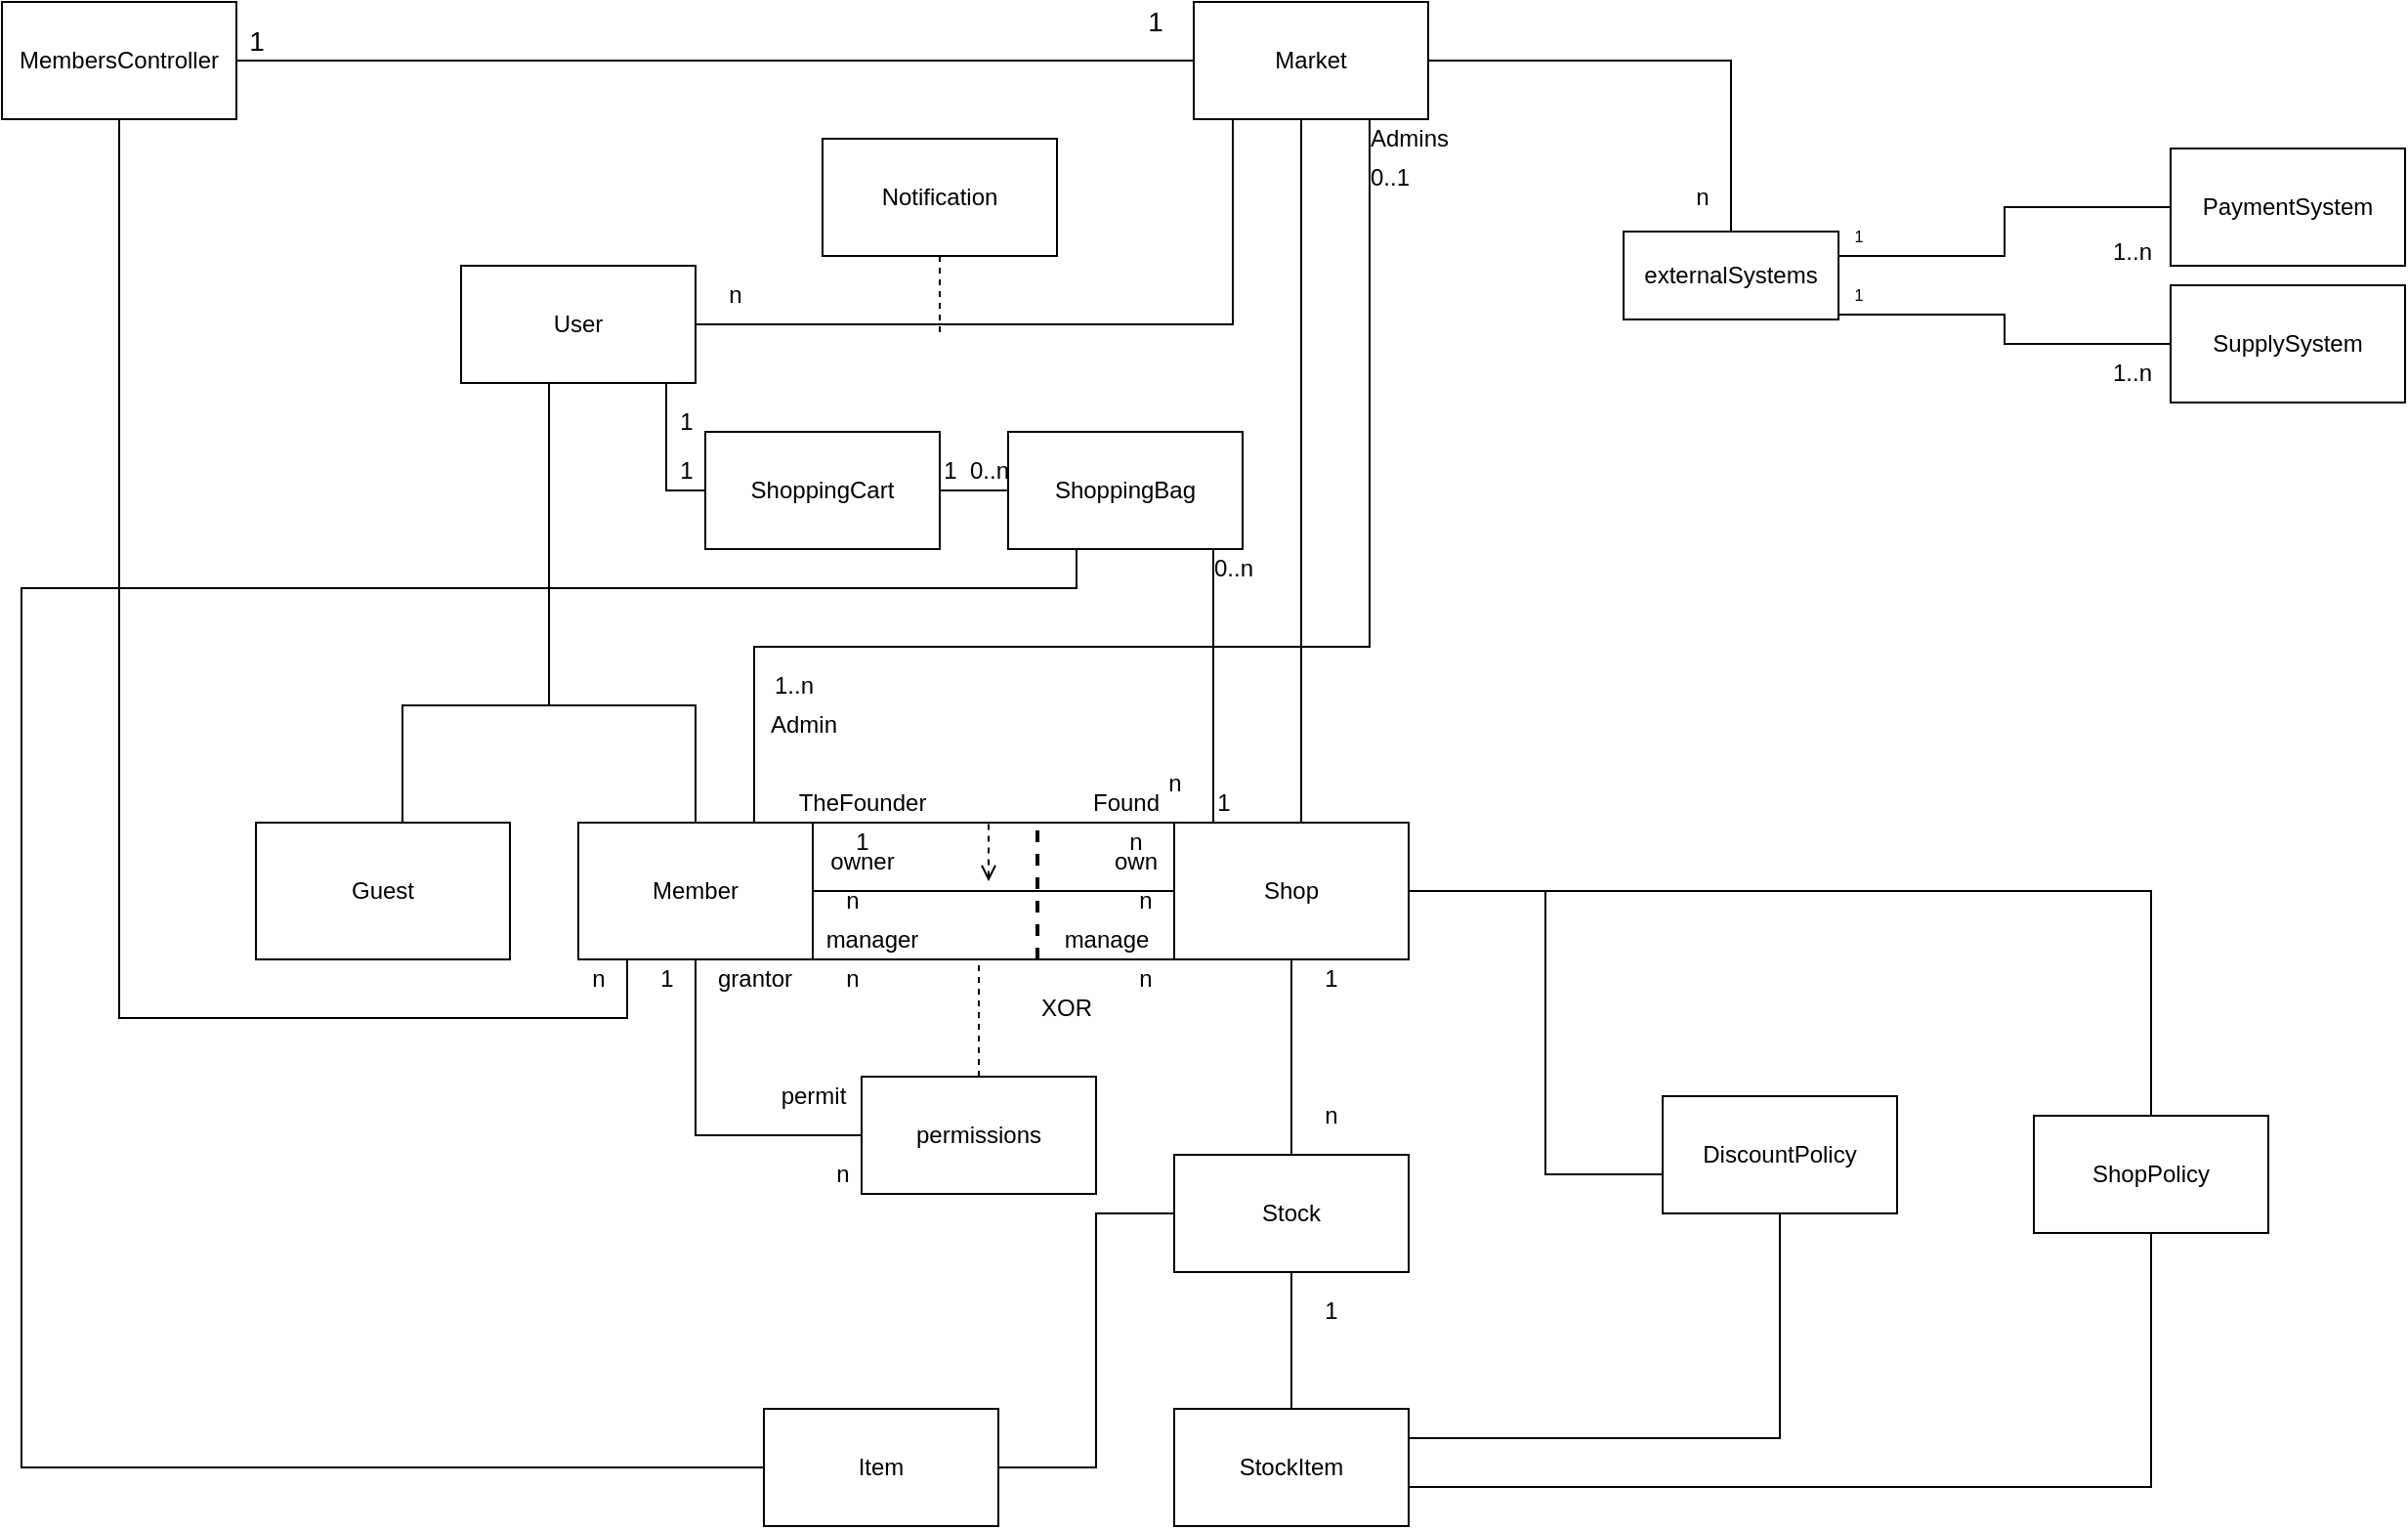 <mxfile version="17.4.0" type="device"><diagram id="XcT7lN81mdoubmjaXzaU" name="Page-1"><mxGraphModel dx="1422" dy="-338" grid="1" gridSize="10" guides="1" tooltips="1" connect="1" arrows="1" fold="1" page="1" pageScale="1" pageWidth="850" pageHeight="1100" math="0" shadow="0"><root><mxCell id="0"/><mxCell id="1" parent="0"/><mxCell id="7iDHC6POJdI7380oDwvH-84" style="edgeStyle=orthogonalEdgeStyle;rounded=0;orthogonalLoop=1;jettySize=auto;html=1;endArrow=none;endFill=0;" parent="1" source="7iDHC6POJdI7380oDwvH-85" target="7iDHC6POJdI7380oDwvH-121" edge="1"><mxGeometry relative="1" as="geometry"/></mxCell><mxCell id="7iDHC6POJdI7380oDwvH-85" value="Market" style="rounded=0;whiteSpace=wrap;html=1;" parent="1" vertex="1"><mxGeometry x="650" y="1310" width="120" height="60" as="geometry"/></mxCell><mxCell id="7iDHC6POJdI7380oDwvH-86" style="edgeStyle=orthogonalEdgeStyle;rounded=0;orthogonalLoop=1;jettySize=auto;html=1;strokeColor=#000000;endArrow=none;endFill=0;" parent="1" source="7iDHC6POJdI7380oDwvH-87" target="7iDHC6POJdI7380oDwvH-85" edge="1"><mxGeometry relative="1" as="geometry"><mxPoint x="575" y="1450" as="targetPoint"/><Array as="points"><mxPoint x="670" y="1475"/></Array></mxGeometry></mxCell><mxCell id="7iDHC6POJdI7380oDwvH-87" value="User" style="rounded=0;whiteSpace=wrap;html=1;" parent="1" vertex="1"><mxGeometry x="275" y="1445" width="120" height="60" as="geometry"/></mxCell><mxCell id="7iDHC6POJdI7380oDwvH-88" style="edgeStyle=orthogonalEdgeStyle;rounded=0;orthogonalLoop=1;jettySize=auto;html=1;endArrow=none;endFill=0;strokeColor=#000000;" parent="1" source="7iDHC6POJdI7380oDwvH-89" target="7iDHC6POJdI7380oDwvH-87" edge="1"><mxGeometry relative="1" as="geometry"><Array as="points"><mxPoint x="245" y="1670"/><mxPoint x="320" y="1670"/></Array></mxGeometry></mxCell><mxCell id="7iDHC6POJdI7380oDwvH-89" value="Guest" style="rounded=0;whiteSpace=wrap;html=1;" parent="1" vertex="1"><mxGeometry x="170" y="1730" width="130" height="70" as="geometry"/></mxCell><mxCell id="7iDHC6POJdI7380oDwvH-90" style="edgeStyle=orthogonalEdgeStyle;rounded=0;orthogonalLoop=1;jettySize=auto;html=1;endArrow=none;endFill=0;strokeColor=#000000;" parent="1" source="7iDHC6POJdI7380oDwvH-92" target="7iDHC6POJdI7380oDwvH-87" edge="1"><mxGeometry relative="1" as="geometry"><Array as="points"><mxPoint x="395" y="1670"/><mxPoint x="320" y="1670"/></Array></mxGeometry></mxCell><mxCell id="_pi3sCSErQmqbHS00bq9-2" style="edgeStyle=orthogonalEdgeStyle;rounded=0;orthogonalLoop=1;jettySize=auto;html=1;exitX=0.75;exitY=0;exitDx=0;exitDy=0;endArrow=none;endFill=0;" parent="1" source="7iDHC6POJdI7380oDwvH-92" target="7iDHC6POJdI7380oDwvH-85" edge="1"><mxGeometry relative="1" as="geometry"><Array as="points"><mxPoint x="425" y="1640"/><mxPoint x="740" y="1640"/></Array></mxGeometry></mxCell><mxCell id="7iDHC6POJdI7380oDwvH-92" value="Member" style="rounded=0;whiteSpace=wrap;html=1;" parent="1" vertex="1"><mxGeometry x="335" y="1730" width="120" height="70" as="geometry"/></mxCell><mxCell id="7iDHC6POJdI7380oDwvH-93" style="edgeStyle=orthogonalEdgeStyle;rounded=0;orthogonalLoop=1;jettySize=auto;html=1;endArrow=none;endFill=0;strokeColor=#000000;endSize=15;" parent="1" source="7iDHC6POJdI7380oDwvH-96" target="7iDHC6POJdI7380oDwvH-85" edge="1"><mxGeometry relative="1" as="geometry"><Array as="points"><mxPoint x="705" y="1640"/><mxPoint x="705" y="1640"/></Array></mxGeometry></mxCell><mxCell id="7iDHC6POJdI7380oDwvH-181" style="edgeStyle=orthogonalEdgeStyle;rounded=0;orthogonalLoop=1;jettySize=auto;html=1;endArrow=none;endFill=0;" parent="1" source="7iDHC6POJdI7380oDwvH-96" target="7iDHC6POJdI7380oDwvH-92" edge="1"><mxGeometry relative="1" as="geometry"><Array as="points"><mxPoint x="540" y="1730"/><mxPoint x="540" y="1730"/></Array></mxGeometry></mxCell><mxCell id="7iDHC6POJdI7380oDwvH-96" value="Shop" style="rounded=0;whiteSpace=wrap;html=1;" parent="1" vertex="1"><mxGeometry x="640" y="1730" width="120" height="70" as="geometry"/></mxCell><mxCell id="7iDHC6POJdI7380oDwvH-97" style="edgeStyle=orthogonalEdgeStyle;rounded=0;orthogonalLoop=1;jettySize=auto;html=1;endArrow=none;endFill=0;endSize=15;strokeColor=#000000;" parent="1" source="7iDHC6POJdI7380oDwvH-101" target="7iDHC6POJdI7380oDwvH-111" edge="1"><mxGeometry relative="1" as="geometry"/></mxCell><mxCell id="7iDHC6POJdI7380oDwvH-101" value="StockItem" style="rounded=0;whiteSpace=wrap;html=1;" parent="1" vertex="1"><mxGeometry x="640" y="2030" width="120" height="60" as="geometry"/></mxCell><mxCell id="7iDHC6POJdI7380oDwvH-102" value="1" style="text;html=1;align=center;verticalAlign=middle;resizable=0;points=[];autosize=1;strokeColor=none;fillColor=none;" parent="1" vertex="1"><mxGeometry x="710" y="1800" width="20" height="20" as="geometry"/></mxCell><mxCell id="7iDHC6POJdI7380oDwvH-103" value="1" style="text;html=1;align=center;verticalAlign=middle;resizable=0;points=[];autosize=1;strokeColor=none;fillColor=none;" parent="1" vertex="1"><mxGeometry x="710" y="1970" width="20" height="20" as="geometry"/></mxCell><mxCell id="7iDHC6POJdI7380oDwvH-104" value="1" style="text;html=1;align=center;verticalAlign=middle;resizable=0;points=[];autosize=1;strokeColor=none;fillColor=none;" parent="1" vertex="1"><mxGeometry x="655" y="1710" width="20" height="20" as="geometry"/></mxCell><mxCell id="7iDHC6POJdI7380oDwvH-105" style="edgeStyle=orthogonalEdgeStyle;rounded=0;orthogonalLoop=1;jettySize=auto;html=1;endArrow=none;endFill=0;startArrow=none;" parent="1" source="7iDHC6POJdI7380oDwvH-92" target="7iDHC6POJdI7380oDwvH-96" edge="1"><mxGeometry relative="1" as="geometry"><Array as="points"/><mxPoint x="460.0" y="1760" as="sourcePoint"/><mxPoint x="645.0" y="1760" as="targetPoint"/></mxGeometry></mxCell><mxCell id="7iDHC6POJdI7380oDwvH-106" style="edgeStyle=orthogonalEdgeStyle;rounded=0;orthogonalLoop=1;jettySize=auto;html=1;entryX=0.5;entryY=1;entryDx=0;entryDy=0;endArrow=none;endFill=0;" parent="1" source="7iDHC6POJdI7380oDwvH-107" target="7iDHC6POJdI7380oDwvH-92" edge="1"><mxGeometry relative="1" as="geometry"/></mxCell><mxCell id="7iDHC6POJdI7380oDwvH-107" value="&lt;span style=&quot;text-align: left&quot;&gt;permissions&lt;/span&gt;" style="rounded=0;whiteSpace=wrap;html=1;" parent="1" vertex="1"><mxGeometry x="480" y="1860" width="120" height="60" as="geometry"/></mxCell><mxCell id="7iDHC6POJdI7380oDwvH-108" value="n" style="text;html=1;align=center;verticalAlign=middle;resizable=0;points=[];autosize=1;strokeColor=none;fillColor=none;" parent="1" vertex="1"><mxGeometry x="405" y="1450" width="20" height="20" as="geometry"/></mxCell><mxCell id="7iDHC6POJdI7380oDwvH-110" style="edgeStyle=orthogonalEdgeStyle;rounded=0;orthogonalLoop=1;jettySize=auto;html=1;endArrow=none;endFill=0;endSize=15;strokeColor=#000000;" parent="1" source="7iDHC6POJdI7380oDwvH-111" target="7iDHC6POJdI7380oDwvH-96" edge="1"><mxGeometry relative="1" as="geometry"/></mxCell><mxCell id="7iDHC6POJdI7380oDwvH-229" style="edgeStyle=orthogonalEdgeStyle;rounded=0;orthogonalLoop=1;jettySize=auto;html=1;fontSize=14;endArrow=none;endFill=0;" parent="1" source="7iDHC6POJdI7380oDwvH-111" target="7iDHC6POJdI7380oDwvH-219" edge="1"><mxGeometry relative="1" as="geometry"><Array as="points"><mxPoint x="600" y="1930"/><mxPoint x="600" y="2060"/></Array></mxGeometry></mxCell><mxCell id="7iDHC6POJdI7380oDwvH-111" value="Stock" style="rounded=0;whiteSpace=wrap;html=1;" parent="1" vertex="1"><mxGeometry x="640" y="1900" width="120" height="60" as="geometry"/></mxCell><mxCell id="7iDHC6POJdI7380oDwvH-116" value="n" style="text;html=1;align=center;verticalAlign=middle;resizable=0;points=[];autosize=1;strokeColor=none;fillColor=none;" parent="1" vertex="1"><mxGeometry x="710" y="1870" width="20" height="20" as="geometry"/></mxCell><mxCell id="7iDHC6POJdI7380oDwvH-117" value="PaymentSystem" style="rounded=0;whiteSpace=wrap;html=1;" parent="1" vertex="1"><mxGeometry x="1150" y="1385" width="120" height="60" as="geometry"/></mxCell><mxCell id="7iDHC6POJdI7380oDwvH-118" value="SupplySystem&lt;br&gt;" style="rounded=0;whiteSpace=wrap;html=1;" parent="1" vertex="1"><mxGeometry x="1150" y="1455" width="120" height="60" as="geometry"/></mxCell><mxCell id="7iDHC6POJdI7380oDwvH-119" style="edgeStyle=orthogonalEdgeStyle;rounded=0;orthogonalLoop=1;jettySize=auto;html=1;endArrow=none;endFill=0;" parent="1" source="7iDHC6POJdI7380oDwvH-121" target="7iDHC6POJdI7380oDwvH-117" edge="1"><mxGeometry relative="1" as="geometry"><Array as="points"><mxPoint x="1065" y="1440"/><mxPoint x="1065" y="1415"/></Array></mxGeometry></mxCell><mxCell id="7iDHC6POJdI7380oDwvH-120" style="edgeStyle=orthogonalEdgeStyle;rounded=0;orthogonalLoop=1;jettySize=auto;html=1;endArrow=none;endFill=0;" parent="1" source="7iDHC6POJdI7380oDwvH-121" target="7iDHC6POJdI7380oDwvH-118" edge="1"><mxGeometry relative="1" as="geometry"><Array as="points"><mxPoint x="1065" y="1470"/><mxPoint x="1065" y="1485"/></Array></mxGeometry></mxCell><mxCell id="7iDHC6POJdI7380oDwvH-121" value="externalSystems" style="rounded=0;whiteSpace=wrap;html=1;" parent="1" vertex="1"><mxGeometry x="870" y="1427.5" width="110" height="45" as="geometry"/></mxCell><mxCell id="7iDHC6POJdI7380oDwvH-122" value="n" style="text;html=1;align=center;verticalAlign=middle;resizable=0;points=[];autosize=1;strokeColor=none;fillColor=none;" parent="1" vertex="1"><mxGeometry x="615" y="1760" width="20" height="20" as="geometry"/></mxCell><mxCell id="7iDHC6POJdI7380oDwvH-123" style="rounded=0;orthogonalLoop=1;jettySize=auto;html=1;endArrow=none;endFill=0;endSize=15;strokeColor=#000000;dashed=1;" parent="1" source="7iDHC6POJdI7380oDwvH-107" edge="1"><mxGeometry relative="1" as="geometry"><mxPoint x="800.0" y="1840" as="sourcePoint"/><mxPoint x="540" y="1800" as="targetPoint"/></mxGeometry></mxCell><mxCell id="7iDHC6POJdI7380oDwvH-124" value="own" style="text;html=1;align=center;verticalAlign=middle;resizable=0;points=[];autosize=1;strokeColor=none;fillColor=none;" parent="1" vertex="1"><mxGeometry x="600" y="1740" width="40" height="20" as="geometry"/></mxCell><mxCell id="7iDHC6POJdI7380oDwvH-125" value="owner" style="text;html=1;align=center;verticalAlign=middle;resizable=0;points=[];autosize=1;strokeColor=none;fillColor=none;" parent="1" vertex="1"><mxGeometry x="455" y="1740" width="50" height="20" as="geometry"/></mxCell><mxCell id="7iDHC6POJdI7380oDwvH-126" value="n" style="text;html=1;align=center;verticalAlign=middle;resizable=0;points=[];autosize=1;strokeColor=none;fillColor=none;" parent="1" vertex="1"><mxGeometry x="465" y="1760" width="20" height="20" as="geometry"/></mxCell><mxCell id="7iDHC6POJdI7380oDwvH-127" style="edgeStyle=orthogonalEdgeStyle;rounded=0;orthogonalLoop=1;jettySize=auto;html=1;endArrow=none;endFill=0;startArrow=none;" parent="1" source="7iDHC6POJdI7380oDwvH-92" edge="1"><mxGeometry relative="1" as="geometry"><mxPoint x="460.0" y="1800" as="sourcePoint"/><mxPoint x="645.0" y="1800" as="targetPoint"/><Array as="points"><mxPoint x="500" y="1800"/><mxPoint x="500" y="1800"/></Array></mxGeometry></mxCell><mxCell id="7iDHC6POJdI7380oDwvH-128" value="n" style="text;html=1;align=center;verticalAlign=middle;resizable=0;points=[];autosize=1;strokeColor=none;fillColor=none;" parent="1" vertex="1"><mxGeometry x="615" y="1800" width="20" height="20" as="geometry"/></mxCell><mxCell id="7iDHC6POJdI7380oDwvH-129" value="manage" style="text;html=1;align=center;verticalAlign=middle;resizable=0;points=[];autosize=1;strokeColor=none;fillColor=none;" parent="1" vertex="1"><mxGeometry x="575" y="1780" width="60" height="20" as="geometry"/></mxCell><mxCell id="7iDHC6POJdI7380oDwvH-130" value="manager" style="text;html=1;align=center;verticalAlign=middle;resizable=0;points=[];autosize=1;strokeColor=none;fillColor=none;" parent="1" vertex="1"><mxGeometry x="455" y="1780" width="60" height="20" as="geometry"/></mxCell><mxCell id="7iDHC6POJdI7380oDwvH-131" value="n" style="text;html=1;align=center;verticalAlign=middle;resizable=0;points=[];autosize=1;strokeColor=none;fillColor=none;" parent="1" vertex="1"><mxGeometry x="465" y="1800" width="20" height="20" as="geometry"/></mxCell><mxCell id="7iDHC6POJdI7380oDwvH-132" value="grantor" style="text;html=1;align=center;verticalAlign=middle;resizable=0;points=[];autosize=1;strokeColor=none;fillColor=none;" parent="1" vertex="1"><mxGeometry x="400" y="1800" width="50" height="20" as="geometry"/></mxCell><mxCell id="7iDHC6POJdI7380oDwvH-133" value="permit" style="text;html=1;align=center;verticalAlign=middle;resizable=0;points=[];autosize=1;strokeColor=none;fillColor=none;" parent="1" vertex="1"><mxGeometry x="430" y="1860" width="50" height="20" as="geometry"/></mxCell><mxCell id="7iDHC6POJdI7380oDwvH-134" value="n" style="text;html=1;align=center;verticalAlign=middle;resizable=0;points=[];autosize=1;strokeColor=none;fillColor=none;" parent="1" vertex="1"><mxGeometry x="460" y="1900" width="20" height="20" as="geometry"/></mxCell><mxCell id="7iDHC6POJdI7380oDwvH-135" value="1" style="text;html=1;align=center;verticalAlign=middle;resizable=0;points=[];autosize=1;strokeColor=none;fillColor=none;" parent="1" vertex="1"><mxGeometry x="370" y="1800" width="20" height="20" as="geometry"/></mxCell><mxCell id="7iDHC6POJdI7380oDwvH-137" value="&lt;span style=&quot;text-align: left&quot;&gt;Notification&lt;/span&gt;" style="rounded=0;whiteSpace=wrap;html=1;" parent="1" vertex="1"><mxGeometry x="460" y="1380" width="120" height="60" as="geometry"/></mxCell><mxCell id="7iDHC6POJdI7380oDwvH-138" style="rounded=0;orthogonalLoop=1;jettySize=auto;html=1;endArrow=none;endFill=0;endSize=15;strokeColor=#000000;dashed=1;" parent="1" source="7iDHC6POJdI7380oDwvH-137" edge="1"><mxGeometry relative="1" as="geometry"><mxPoint x="775.0" y="1310" as="sourcePoint"/><mxPoint x="520" y="1480" as="targetPoint"/></mxGeometry></mxCell><mxCell id="7iDHC6POJdI7380oDwvH-140" value="n" style="text;html=1;align=center;verticalAlign=middle;resizable=0;points=[];autosize=1;strokeColor=none;fillColor=none;" parent="1" vertex="1"><mxGeometry x="900" y="1400" width="20" height="20" as="geometry"/></mxCell><mxCell id="7iDHC6POJdI7380oDwvH-141" value="1..n" style="text;html=1;align=center;verticalAlign=middle;resizable=0;points=[];autosize=1;strokeColor=none;fillColor=none;" parent="1" vertex="1"><mxGeometry x="1110" y="1427.5" width="40" height="20" as="geometry"/></mxCell><mxCell id="7iDHC6POJdI7380oDwvH-142" value="1..n" style="text;html=1;align=center;verticalAlign=middle;resizable=0;points=[];autosize=1;strokeColor=none;fillColor=none;" parent="1" vertex="1"><mxGeometry x="1110" y="1490" width="40" height="20" as="geometry"/></mxCell><mxCell id="7iDHC6POJdI7380oDwvH-161" style="edgeStyle=orthogonalEdgeStyle;rounded=0;orthogonalLoop=1;jettySize=auto;html=1;endArrow=none;endFill=0;" parent="1" source="7iDHC6POJdI7380oDwvH-160" target="7iDHC6POJdI7380oDwvH-87" edge="1"><mxGeometry relative="1" as="geometry"><Array as="points"><mxPoint x="380" y="1560"/></Array></mxGeometry></mxCell><mxCell id="7iDHC6POJdI7380oDwvH-165" style="edgeStyle=orthogonalEdgeStyle;rounded=0;orthogonalLoop=1;jettySize=auto;html=1;endArrow=none;endFill=0;" parent="1" source="7iDHC6POJdI7380oDwvH-160" target="7iDHC6POJdI7380oDwvH-96" edge="1"><mxGeometry relative="1" as="geometry"><Array as="points"><mxPoint x="660" y="1560"/></Array></mxGeometry></mxCell><mxCell id="7iDHC6POJdI7380oDwvH-228" style="edgeStyle=orthogonalEdgeStyle;rounded=0;orthogonalLoop=1;jettySize=auto;html=1;fontSize=14;endArrow=none;endFill=0;" parent="1" source="7iDHC6POJdI7380oDwvH-160" target="7iDHC6POJdI7380oDwvH-219" edge="1"><mxGeometry relative="1" as="geometry"><Array as="points"><mxPoint x="590" y="1560"/><mxPoint x="590" y="1610"/><mxPoint x="50" y="1610"/><mxPoint x="50" y="2060"/></Array></mxGeometry></mxCell><mxCell id="7iDHC6POJdI7380oDwvH-160" value="ShoppingCart" style="rounded=0;whiteSpace=wrap;html=1;" parent="1" vertex="1"><mxGeometry x="400" y="1530" width="120" height="60" as="geometry"/></mxCell><mxCell id="7iDHC6POJdI7380oDwvH-162" value="1" style="text;html=1;align=center;verticalAlign=middle;resizable=0;points=[];autosize=1;strokeColor=none;fillColor=none;" parent="1" vertex="1"><mxGeometry x="380" y="1515" width="20" height="20" as="geometry"/></mxCell><mxCell id="7iDHC6POJdI7380oDwvH-163" value="1" style="text;html=1;align=center;verticalAlign=middle;resizable=0;points=[];autosize=1;strokeColor=none;fillColor=none;" parent="1" vertex="1"><mxGeometry x="380" y="1540" width="20" height="20" as="geometry"/></mxCell><mxCell id="7iDHC6POJdI7380oDwvH-166" value="1" style="text;html=1;align=center;verticalAlign=middle;resizable=0;points=[];autosize=1;strokeColor=none;fillColor=none;" parent="1" vertex="1"><mxGeometry x="550" y="1570" width="20" height="20" as="geometry"/></mxCell><mxCell id="7iDHC6POJdI7380oDwvH-167" value="n" style="text;html=1;align=center;verticalAlign=middle;resizable=0;points=[];autosize=1;strokeColor=none;fillColor=none;" parent="1" vertex="1"><mxGeometry x="630" y="1700" width="20" height="20" as="geometry"/></mxCell><mxCell id="7iDHC6POJdI7380oDwvH-182" value="TheFounder" style="text;html=1;align=center;verticalAlign=middle;resizable=0;points=[];autosize=1;strokeColor=none;fillColor=none;" parent="1" vertex="1"><mxGeometry x="440" y="1710" width="80" height="20" as="geometry"/></mxCell><mxCell id="7iDHC6POJdI7380oDwvH-184" value="1" style="text;html=1;align=center;verticalAlign=middle;resizable=0;points=[];autosize=1;strokeColor=none;fillColor=none;" parent="1" vertex="1"><mxGeometry x="470" y="1730" width="20" height="20" as="geometry"/></mxCell><mxCell id="7iDHC6POJdI7380oDwvH-185" value="n" style="text;html=1;align=center;verticalAlign=middle;resizable=0;points=[];autosize=1;strokeColor=none;fillColor=none;" parent="1" vertex="1"><mxGeometry x="610" y="1730" width="20" height="20" as="geometry"/></mxCell><mxCell id="7iDHC6POJdI7380oDwvH-186" value="Found" style="text;html=1;align=center;verticalAlign=middle;resizable=0;points=[];autosize=1;strokeColor=none;fillColor=none;" parent="1" vertex="1"><mxGeometry x="590" y="1710" width="50" height="20" as="geometry"/></mxCell><mxCell id="7iDHC6POJdI7380oDwvH-187" style="rounded=0;orthogonalLoop=1;jettySize=auto;html=1;endArrow=none;endFill=0;endSize=15;strokeColor=#000000;dashed=1;startArrow=open;startFill=0;" parent="1" edge="1"><mxGeometry relative="1" as="geometry"><mxPoint x="545" y="1760" as="sourcePoint"/><mxPoint x="545" y="1730.0" as="targetPoint"/></mxGeometry></mxCell><mxCell id="7iDHC6POJdI7380oDwvH-192" value="1" style="text;html=1;align=center;verticalAlign=middle;resizable=0;points=[];autosize=1;strokeColor=none;fillColor=none;fontSize=8;" parent="1" vertex="1"><mxGeometry x="980" y="1450" width="20" height="20" as="geometry"/></mxCell><mxCell id="7iDHC6POJdI7380oDwvH-198" style="edgeStyle=orthogonalEdgeStyle;rounded=0;orthogonalLoop=1;jettySize=auto;html=1;fontSize=14;endArrow=none;endFill=0;" parent="1" source="7iDHC6POJdI7380oDwvH-197" target="7iDHC6POJdI7380oDwvH-92" edge="1"><mxGeometry relative="1" as="geometry"><Array as="points"><mxPoint x="100" y="1830"/><mxPoint x="360" y="1830"/></Array></mxGeometry></mxCell><mxCell id="7iDHC6POJdI7380oDwvH-202" style="edgeStyle=orthogonalEdgeStyle;rounded=0;orthogonalLoop=1;jettySize=auto;html=1;fontSize=14;endArrow=none;endFill=0;" parent="1" source="7iDHC6POJdI7380oDwvH-197" target="7iDHC6POJdI7380oDwvH-85" edge="1"><mxGeometry relative="1" as="geometry"><Array as="points"><mxPoint x="400" y="1340"/><mxPoint x="400" y="1340"/></Array></mxGeometry></mxCell><mxCell id="7iDHC6POJdI7380oDwvH-197" value="MembersController" style="rounded=0;whiteSpace=wrap;html=1;" parent="1" vertex="1"><mxGeometry x="40" y="1310" width="120" height="60" as="geometry"/></mxCell><mxCell id="7iDHC6POJdI7380oDwvH-200" value="n" style="text;html=1;align=center;verticalAlign=middle;resizable=0;points=[];autosize=1;strokeColor=none;fillColor=none;" parent="1" vertex="1"><mxGeometry x="335" y="1800" width="20" height="20" as="geometry"/></mxCell><mxCell id="7iDHC6POJdI7380oDwvH-204" style="rounded=0;orthogonalLoop=1;jettySize=auto;html=1;endArrow=none;endFill=0;edgeStyle=orthogonalEdgeStyle;" parent="1" source="7iDHC6POJdI7380oDwvH-96" target="7iDHC6POJdI7380oDwvH-206" edge="1"><mxGeometry relative="1" as="geometry"><mxPoint x="970" y="1930" as="sourcePoint"/></mxGeometry></mxCell><mxCell id="7iDHC6POJdI7380oDwvH-205" style="rounded=0;orthogonalLoop=1;jettySize=auto;html=1;endArrow=none;endFill=0;edgeStyle=orthogonalEdgeStyle;" parent="1" source="7iDHC6POJdI7380oDwvH-96" target="7iDHC6POJdI7380oDwvH-207" edge="1"><mxGeometry relative="1" as="geometry"><Array as="points"><mxPoint x="830" y="1765"/><mxPoint x="830" y="1910"/></Array><mxPoint x="970" y="1930" as="sourcePoint"/></mxGeometry></mxCell><mxCell id="7iDHC6POJdI7380oDwvH-212" style="edgeStyle=orthogonalEdgeStyle;rounded=0;orthogonalLoop=1;jettySize=auto;html=1;fontSize=14;endArrow=none;endFill=0;" parent="1" source="7iDHC6POJdI7380oDwvH-206" target="7iDHC6POJdI7380oDwvH-101" edge="1"><mxGeometry relative="1" as="geometry"><Array as="points"><mxPoint x="1140" y="2070"/></Array></mxGeometry></mxCell><mxCell id="7iDHC6POJdI7380oDwvH-206" value="ShopPolicy" style="rounded=0;whiteSpace=wrap;html=1;" parent="1" vertex="1"><mxGeometry x="1080" y="1880" width="120" height="60" as="geometry"/></mxCell><mxCell id="7iDHC6POJdI7380oDwvH-217" style="edgeStyle=orthogonalEdgeStyle;rounded=0;orthogonalLoop=1;jettySize=auto;html=1;fontSize=14;endArrow=none;endFill=0;entryX=1;entryY=0.25;entryDx=0;entryDy=0;" parent="1" source="7iDHC6POJdI7380oDwvH-207" target="7iDHC6POJdI7380oDwvH-101" edge="1"><mxGeometry relative="1" as="geometry"><mxPoint x="950" y="1970" as="targetPoint"/><Array as="points"><mxPoint x="950" y="2045"/></Array></mxGeometry></mxCell><mxCell id="7iDHC6POJdI7380oDwvH-207" value="&lt;span lang=&quot;EN-US&quot; style=&quot;font-size: 9pt ; line-height: 107% ; font-family: &amp;#34;helvetica&amp;#34; , sans-serif&quot;&gt;DiscountPolicy&lt;/span&gt;" style="rounded=0;whiteSpace=wrap;html=1;" parent="1" vertex="1"><mxGeometry x="890" y="1870" width="120" height="60" as="geometry"/></mxCell><mxCell id="7iDHC6POJdI7380oDwvH-213" value="1" style="text;html=1;align=center;verticalAlign=middle;resizable=0;points=[];autosize=1;strokeColor=none;fillColor=none;fontSize=14;" parent="1" vertex="1"><mxGeometry x="160" y="1320" width="20" height="20" as="geometry"/></mxCell><mxCell id="7iDHC6POJdI7380oDwvH-214" value="1" style="text;html=1;align=center;verticalAlign=middle;resizable=0;points=[];autosize=1;strokeColor=none;fillColor=none;fontSize=14;" parent="1" vertex="1"><mxGeometry x="620" y="1310" width="20" height="20" as="geometry"/></mxCell><mxCell id="7iDHC6POJdI7380oDwvH-219" value="&lt;span&gt;Item&lt;/span&gt;" style="rounded=0;whiteSpace=wrap;html=1;" parent="1" vertex="1"><mxGeometry x="430" y="2030" width="120" height="60" as="geometry"/></mxCell><mxCell id="7iDHC6POJdI7380oDwvH-230" value="1" style="text;html=1;align=center;verticalAlign=middle;resizable=0;points=[];autosize=1;strokeColor=none;fillColor=none;fontSize=8;" parent="1" vertex="1"><mxGeometry x="980" y="1420" width="20" height="20" as="geometry"/></mxCell><mxCell id="_pi3sCSErQmqbHS00bq9-1" value="" style="endArrow=none;dashed=1;html=1;strokeWidth=2;rounded=0;" parent="1" edge="1"><mxGeometry width="50" height="50" relative="1" as="geometry"><mxPoint x="570" y="1800" as="sourcePoint"/><mxPoint x="570.0" y="1730" as="targetPoint"/></mxGeometry></mxCell><mxCell id="_pi3sCSErQmqbHS00bq9-3" value="Admins" style="text;html=1;align=center;verticalAlign=middle;resizable=0;points=[];autosize=1;strokeColor=none;fillColor=none;" parent="1" vertex="1"><mxGeometry x="730" y="1370" width="60" height="20" as="geometry"/></mxCell><mxCell id="_pi3sCSErQmqbHS00bq9-4" value="Admin" style="text;html=1;align=center;verticalAlign=middle;resizable=0;points=[];autosize=1;strokeColor=none;fillColor=none;" parent="1" vertex="1"><mxGeometry x="425" y="1670" width="50" height="20" as="geometry"/></mxCell><mxCell id="_pi3sCSErQmqbHS00bq9-5" value="1..n" style="text;html=1;align=center;verticalAlign=middle;resizable=0;points=[];autosize=1;strokeColor=none;fillColor=none;" parent="1" vertex="1"><mxGeometry x="425" y="1650" width="40" height="20" as="geometry"/></mxCell><mxCell id="_pi3sCSErQmqbHS00bq9-6" value="0..1" style="text;html=1;align=center;verticalAlign=middle;resizable=0;points=[];autosize=1;strokeColor=none;fillColor=none;" parent="1" vertex="1"><mxGeometry x="730" y="1390" width="40" height="20" as="geometry"/></mxCell><mxCell id="_pi3sCSErQmqbHS00bq9-7" value="XOR" style="text;html=1;strokeColor=none;fillColor=none;align=center;verticalAlign=middle;whiteSpace=wrap;rounded=0;" parent="1" vertex="1"><mxGeometry x="555" y="1810" width="60" height="30" as="geometry"/></mxCell><mxCell id="_pi3sCSErQmqbHS00bq9-10" value="ShoppingBag" style="rounded=0;whiteSpace=wrap;html=1;" parent="1" vertex="1"><mxGeometry x="555" y="1530" width="120" height="60" as="geometry"/></mxCell><mxCell id="_pi3sCSErQmqbHS00bq9-11" value="1" style="text;html=1;align=center;verticalAlign=middle;resizable=0;points=[];autosize=1;strokeColor=none;fillColor=none;" parent="1" vertex="1"><mxGeometry x="515" y="1540" width="20" height="20" as="geometry"/></mxCell><mxCell id="_pi3sCSErQmqbHS00bq9-12" value="0..n" style="text;html=1;align=center;verticalAlign=middle;resizable=0;points=[];autosize=1;strokeColor=none;fillColor=none;" parent="1" vertex="1"><mxGeometry x="525" y="1540" width="40" height="20" as="geometry"/></mxCell><mxCell id="_pi3sCSErQmqbHS00bq9-13" value="0..n" style="text;html=1;align=center;verticalAlign=middle;resizable=0;points=[];autosize=1;strokeColor=none;fillColor=none;" parent="1" vertex="1"><mxGeometry x="650" y="1590" width="40" height="20" as="geometry"/></mxCell></root></mxGraphModel></diagram></mxfile>
